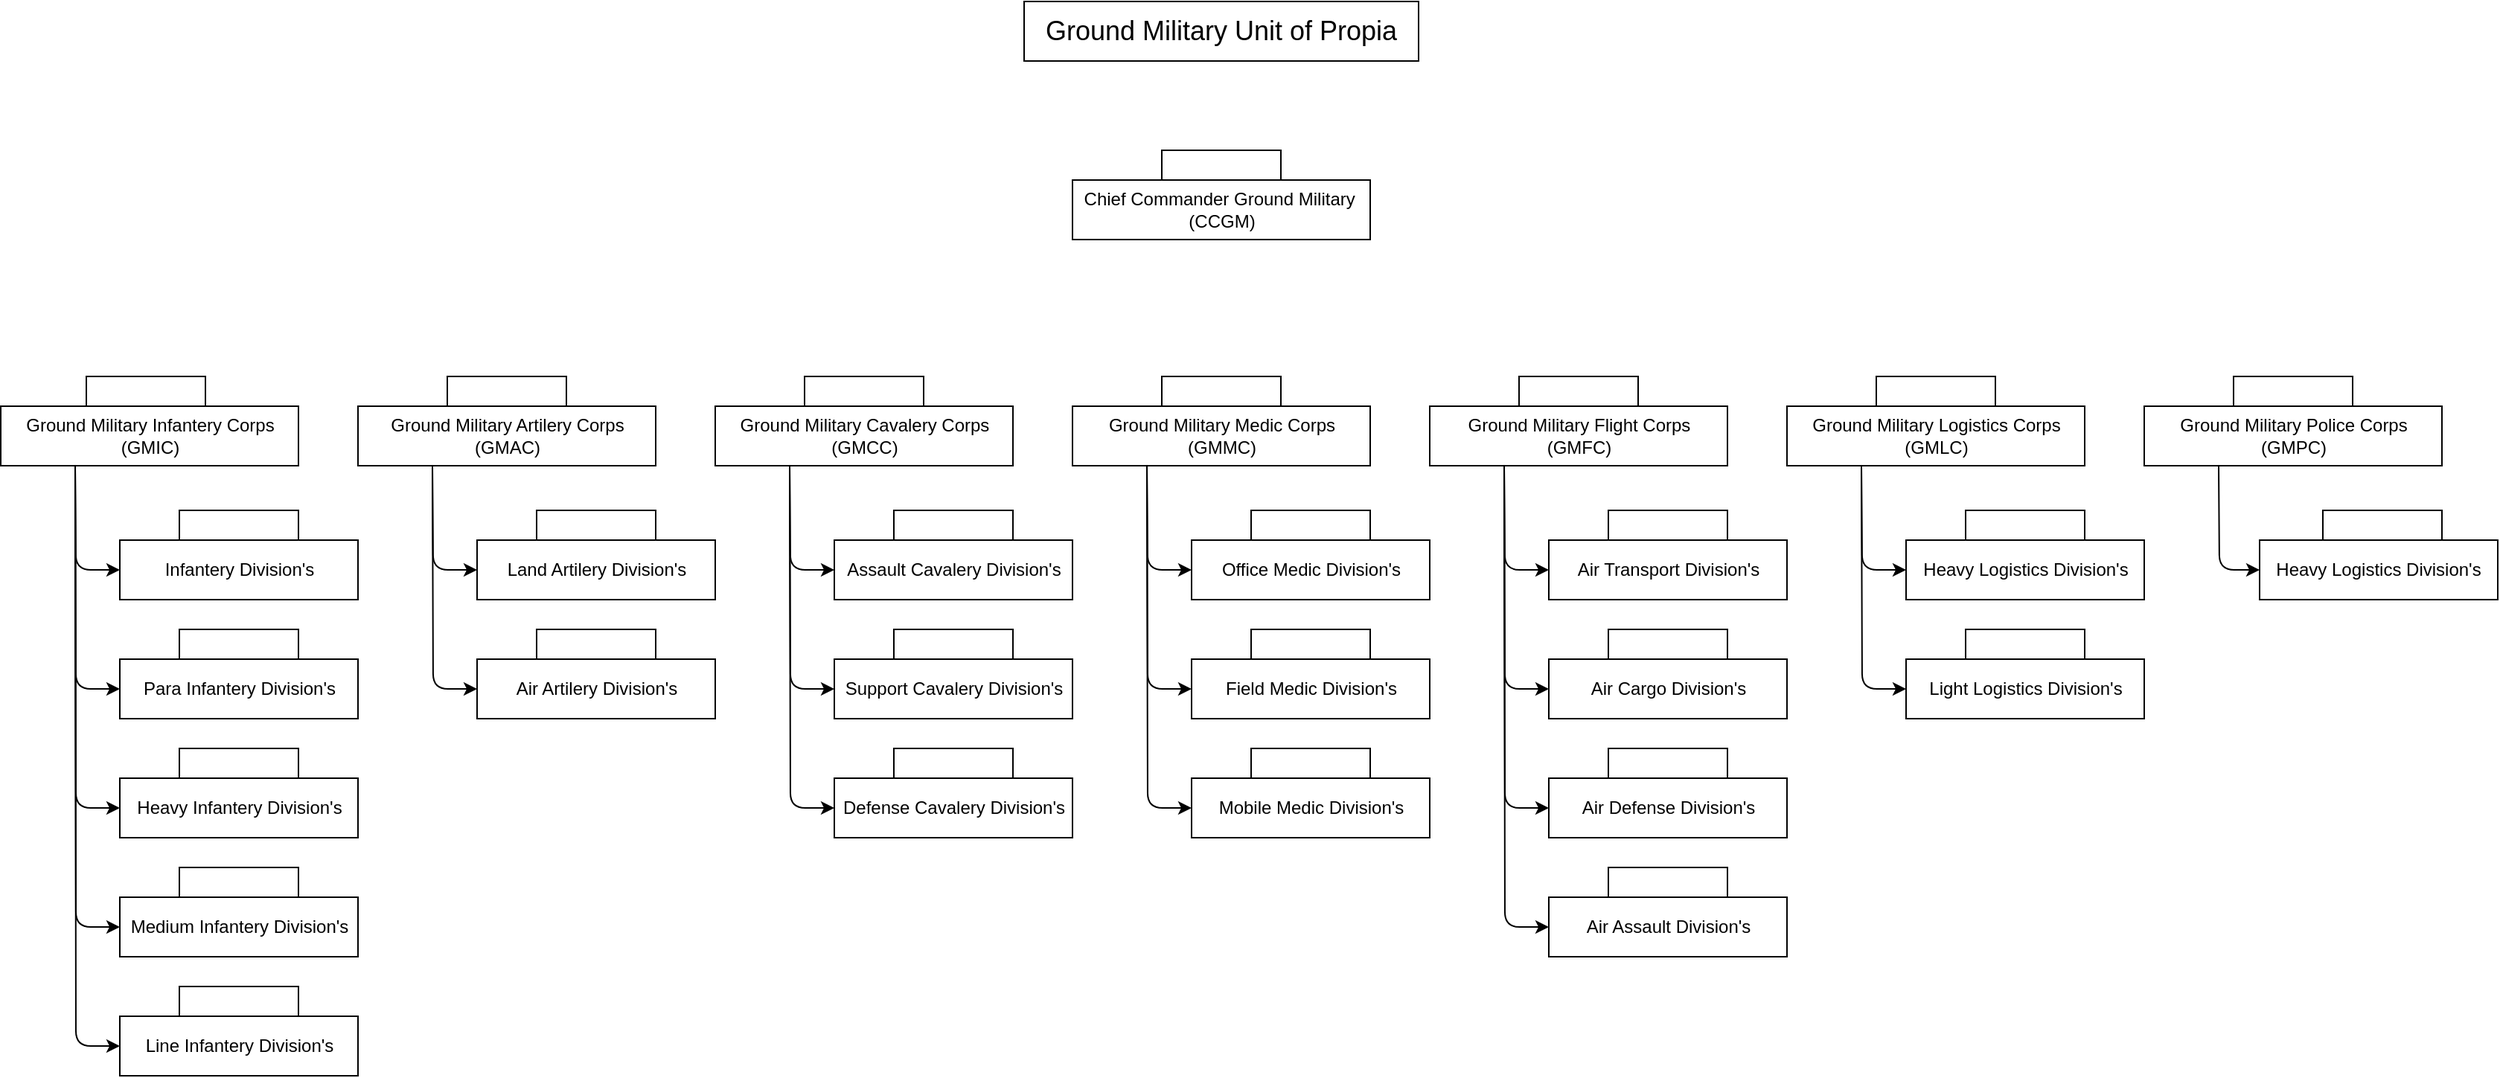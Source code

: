 <mxfile version="14.6.13" type="device"><diagram id="hd0t01-brpDn-bVLobMP" name="Page-1"><mxGraphModel dx="710" dy="420" grid="1" gridSize="10" guides="1" tooltips="1" connect="1" arrows="1" fold="1" page="1" pageScale="1" pageWidth="850" pageHeight="1100" math="0" shadow="0"><root><mxCell id="0"/><mxCell id="1" parent="0"/><mxCell id="4C-aOLq08_xFfEXQ0zSW-1" value="&lt;font style=&quot;font-size: 18px&quot;&gt;Ground Military Unit of Propia&lt;/font&gt;" style="rounded=0;whiteSpace=wrap;html=1;" parent="1" vertex="1"><mxGeometry x="699" y="40" width="265" height="40" as="geometry"/></mxCell><mxCell id="4C-aOLq08_xFfEXQ0zSW-2" value="Ground Military Infantery Corps&lt;br&gt;(GMIC)" style="rounded=0;whiteSpace=wrap;html=1;" parent="1" vertex="1"><mxGeometry x="11.5" y="312" width="200" height="40" as="geometry"/></mxCell><mxCell id="4C-aOLq08_xFfEXQ0zSW-4" value="Ground Military Artilery Corps&lt;br&gt;(GMAC)" style="rounded=0;whiteSpace=wrap;html=1;" parent="1" vertex="1"><mxGeometry x="251.5" y="312" width="200" height="40" as="geometry"/></mxCell><mxCell id="4C-aOLq08_xFfEXQ0zSW-5" value="Ground Military Cavalery Corps&lt;br&gt;(GMCC)" style="rounded=0;whiteSpace=wrap;html=1;" parent="1" vertex="1"><mxGeometry x="491.5" y="312" width="200" height="40" as="geometry"/></mxCell><mxCell id="4C-aOLq08_xFfEXQ0zSW-6" value="Ground Military Medic Corps&lt;br&gt;(GMMC)" style="rounded=0;whiteSpace=wrap;html=1;" parent="1" vertex="1"><mxGeometry x="731.5" y="312" width="200" height="40" as="geometry"/></mxCell><mxCell id="4C-aOLq08_xFfEXQ0zSW-7" value="Ground Military Police Corps&lt;br&gt;(GMPC)" style="rounded=0;whiteSpace=wrap;html=1;" parent="1" vertex="1"><mxGeometry x="1451.5" y="312" width="200" height="40" as="geometry"/></mxCell><mxCell id="4C-aOLq08_xFfEXQ0zSW-8" value="Ground Military Flight Corps&lt;br&gt;(GMFC)" style="rounded=0;whiteSpace=wrap;html=1;" parent="1" vertex="1"><mxGeometry x="971.5" y="312" width="200" height="40" as="geometry"/></mxCell><mxCell id="4C-aOLq08_xFfEXQ0zSW-9" value="Ground Military Logistics Corps&lt;br&gt;(GMLC)" style="rounded=0;whiteSpace=wrap;html=1;" parent="1" vertex="1"><mxGeometry x="1211.5" y="312" width="200" height="40" as="geometry"/></mxCell><mxCell id="mBeHLlhfHzC-_arHGiAu-1" value="Infantery Division's" style="rounded=0;whiteSpace=wrap;html=1;" parent="1" vertex="1"><mxGeometry x="91.5" y="402" width="160" height="40" as="geometry"/></mxCell><mxCell id="mBeHLlhfHzC-_arHGiAu-3" value="Heavy Infantery Division's" style="rounded=0;whiteSpace=wrap;html=1;" parent="1" vertex="1"><mxGeometry x="91.5" y="562" width="160" height="40" as="geometry"/></mxCell><mxCell id="mBeHLlhfHzC-_arHGiAu-4" value="Para Infantery Division's" style="rounded=0;whiteSpace=wrap;html=1;" parent="1" vertex="1"><mxGeometry x="91.5" y="482" width="160" height="40" as="geometry"/></mxCell><mxCell id="mBeHLlhfHzC-_arHGiAu-5" value="Medium Infantery Division's" style="rounded=0;whiteSpace=wrap;html=1;" parent="1" vertex="1"><mxGeometry x="91.5" y="642" width="160" height="40" as="geometry"/></mxCell><mxCell id="mBeHLlhfHzC-_arHGiAu-6" value="Line Infantery Division's" style="rounded=0;whiteSpace=wrap;html=1;" parent="1" vertex="1"><mxGeometry x="91.5" y="722" width="160" height="40" as="geometry"/></mxCell><mxCell id="mBeHLlhfHzC-_arHGiAu-15" value="" style="endArrow=classic;html=1;exitX=0.25;exitY=1;exitDx=0;exitDy=0;entryX=0;entryY=0.5;entryDx=0;entryDy=0;" parent="1" source="4C-aOLq08_xFfEXQ0zSW-2" target="mBeHLlhfHzC-_arHGiAu-6" edge="1"><mxGeometry width="50" height="50" relative="1" as="geometry"><mxPoint x="39" y="382" as="sourcePoint"/><mxPoint x="62" y="742" as="targetPoint"/><Array as="points"><mxPoint x="62" y="742"/></Array></mxGeometry></mxCell><mxCell id="mBeHLlhfHzC-_arHGiAu-16" value="" style="endArrow=classic;html=1;exitX=0.25;exitY=1;exitDx=0;exitDy=0;entryX=0;entryY=0.5;entryDx=0;entryDy=0;" parent="1" source="4C-aOLq08_xFfEXQ0zSW-2" target="mBeHLlhfHzC-_arHGiAu-5" edge="1"><mxGeometry width="50" height="50" relative="1" as="geometry"><mxPoint x="71.5" y="362" as="sourcePoint"/><mxPoint x="101.5" y="752" as="targetPoint"/><Array as="points"><mxPoint x="62" y="662"/></Array></mxGeometry></mxCell><mxCell id="mBeHLlhfHzC-_arHGiAu-17" value="" style="endArrow=classic;html=1;exitX=0.25;exitY=1;exitDx=0;exitDy=0;entryX=0;entryY=0.5;entryDx=0;entryDy=0;" parent="1" source="4C-aOLq08_xFfEXQ0zSW-2" target="mBeHLlhfHzC-_arHGiAu-3" edge="1"><mxGeometry width="50" height="50" relative="1" as="geometry"><mxPoint x="81.5" y="372" as="sourcePoint"/><mxPoint x="111.5" y="762" as="targetPoint"/><Array as="points"><mxPoint x="62" y="582"/></Array></mxGeometry></mxCell><mxCell id="mBeHLlhfHzC-_arHGiAu-18" value="" style="endArrow=classic;html=1;exitX=0.25;exitY=1;exitDx=0;exitDy=0;entryX=0;entryY=0.5;entryDx=0;entryDy=0;" parent="1" source="4C-aOLq08_xFfEXQ0zSW-2" target="mBeHLlhfHzC-_arHGiAu-4" edge="1"><mxGeometry width="50" height="50" relative="1" as="geometry"><mxPoint x="71.5" y="362" as="sourcePoint"/><mxPoint x="101.5" y="592" as="targetPoint"/><Array as="points"><mxPoint x="62" y="502"/></Array></mxGeometry></mxCell><mxCell id="mBeHLlhfHzC-_arHGiAu-19" value="" style="endArrow=classic;html=1;exitX=0.25;exitY=1;exitDx=0;exitDy=0;entryX=0;entryY=0.5;entryDx=0;entryDy=0;" parent="1" source="4C-aOLq08_xFfEXQ0zSW-2" target="mBeHLlhfHzC-_arHGiAu-1" edge="1"><mxGeometry width="50" height="50" relative="1" as="geometry"><mxPoint x="81.5" y="372" as="sourcePoint"/><mxPoint x="111.5" y="602" as="targetPoint"/><Array as="points"><mxPoint x="62" y="422"/></Array></mxGeometry></mxCell><mxCell id="mBeHLlhfHzC-_arHGiAu-20" value="Land Artilery Division's" style="rounded=0;whiteSpace=wrap;html=1;" parent="1" vertex="1"><mxGeometry x="331.5" y="402" width="160" height="40" as="geometry"/></mxCell><mxCell id="mBeHLlhfHzC-_arHGiAu-21" value="Air Artilery Division's" style="rounded=0;whiteSpace=wrap;html=1;" parent="1" vertex="1"><mxGeometry x="331.5" y="482" width="160" height="40" as="geometry"/></mxCell><mxCell id="mBeHLlhfHzC-_arHGiAu-22" value="" style="endArrow=classic;html=1;exitX=0.25;exitY=1;exitDx=0;exitDy=0;entryX=0;entryY=0.5;entryDx=0;entryDy=0;" parent="1" edge="1"><mxGeometry width="50" height="50" relative="1" as="geometry"><mxPoint x="301.5" y="352" as="sourcePoint"/><mxPoint x="331.5" y="502" as="targetPoint"/><Array as="points"><mxPoint x="302" y="502"/></Array></mxGeometry></mxCell><mxCell id="mBeHLlhfHzC-_arHGiAu-23" value="" style="endArrow=classic;html=1;exitX=0.25;exitY=1;exitDx=0;exitDy=0;entryX=0;entryY=0.5;entryDx=0;entryDy=0;" parent="1" edge="1"><mxGeometry width="50" height="50" relative="1" as="geometry"><mxPoint x="301.5" y="352" as="sourcePoint"/><mxPoint x="331.5" y="422" as="targetPoint"/><Array as="points"><mxPoint x="302" y="422"/></Array></mxGeometry></mxCell><mxCell id="mBeHLlhfHzC-_arHGiAu-24" value="Assault Cavalery Division's" style="rounded=0;whiteSpace=wrap;html=1;" parent="1" vertex="1"><mxGeometry x="571.5" y="402" width="160" height="40" as="geometry"/></mxCell><mxCell id="mBeHLlhfHzC-_arHGiAu-25" value="Defense Cavalery Division's" style="rounded=0;whiteSpace=wrap;html=1;" parent="1" vertex="1"><mxGeometry x="571.5" y="562" width="160" height="40" as="geometry"/></mxCell><mxCell id="mBeHLlhfHzC-_arHGiAu-26" value="Support Cavalery Division's" style="rounded=0;whiteSpace=wrap;html=1;" parent="1" vertex="1"><mxGeometry x="571.5" y="482" width="160" height="40" as="geometry"/></mxCell><mxCell id="mBeHLlhfHzC-_arHGiAu-27" value="" style="endArrow=classic;html=1;exitX=0.25;exitY=1;exitDx=0;exitDy=0;entryX=0;entryY=0.5;entryDx=0;entryDy=0;" parent="1" edge="1"><mxGeometry width="50" height="50" relative="1" as="geometry"><mxPoint x="541.5" y="352.0" as="sourcePoint"/><mxPoint x="571.5" y="582" as="targetPoint"/><Array as="points"><mxPoint x="542" y="582"/></Array></mxGeometry></mxCell><mxCell id="mBeHLlhfHzC-_arHGiAu-28" value="" style="endArrow=classic;html=1;exitX=0.25;exitY=1;exitDx=0;exitDy=0;entryX=0;entryY=0.5;entryDx=0;entryDy=0;" parent="1" edge="1"><mxGeometry width="50" height="50" relative="1" as="geometry"><mxPoint x="541.5" y="352.0" as="sourcePoint"/><mxPoint x="571.5" y="502" as="targetPoint"/><Array as="points"><mxPoint x="542" y="502"/></Array></mxGeometry></mxCell><mxCell id="mBeHLlhfHzC-_arHGiAu-29" value="" style="endArrow=classic;html=1;exitX=0.25;exitY=1;exitDx=0;exitDy=0;entryX=0;entryY=0.5;entryDx=0;entryDy=0;" parent="1" edge="1"><mxGeometry width="50" height="50" relative="1" as="geometry"><mxPoint x="541.5" y="352.0" as="sourcePoint"/><mxPoint x="571.5" y="422" as="targetPoint"/><Array as="points"><mxPoint x="542" y="422"/></Array></mxGeometry></mxCell><mxCell id="mBeHLlhfHzC-_arHGiAu-33" value="Office Medic Division's" style="rounded=0;whiteSpace=wrap;html=1;" parent="1" vertex="1"><mxGeometry x="811.5" y="402" width="160" height="40" as="geometry"/></mxCell><mxCell id="mBeHLlhfHzC-_arHGiAu-34" value="Mobile Medic Division's" style="rounded=0;whiteSpace=wrap;html=1;" parent="1" vertex="1"><mxGeometry x="811.5" y="562" width="160" height="40" as="geometry"/></mxCell><mxCell id="mBeHLlhfHzC-_arHGiAu-35" value="Field Medic Division's" style="rounded=0;whiteSpace=wrap;html=1;" parent="1" vertex="1"><mxGeometry x="811.5" y="482" width="160" height="40" as="geometry"/></mxCell><mxCell id="mBeHLlhfHzC-_arHGiAu-36" value="" style="endArrow=classic;html=1;exitX=0.25;exitY=1;exitDx=0;exitDy=0;entryX=0;entryY=0.5;entryDx=0;entryDy=0;" parent="1" edge="1"><mxGeometry width="50" height="50" relative="1" as="geometry"><mxPoint x="781.5" y="352.0" as="sourcePoint"/><mxPoint x="811.5" y="582" as="targetPoint"/><Array as="points"><mxPoint x="782" y="582"/></Array></mxGeometry></mxCell><mxCell id="mBeHLlhfHzC-_arHGiAu-37" value="" style="endArrow=classic;html=1;exitX=0.25;exitY=1;exitDx=0;exitDy=0;entryX=0;entryY=0.5;entryDx=0;entryDy=0;" parent="1" edge="1"><mxGeometry width="50" height="50" relative="1" as="geometry"><mxPoint x="781.5" y="352.0" as="sourcePoint"/><mxPoint x="811.5" y="502" as="targetPoint"/><Array as="points"><mxPoint x="782" y="502"/></Array></mxGeometry></mxCell><mxCell id="mBeHLlhfHzC-_arHGiAu-38" value="" style="endArrow=classic;html=1;exitX=0.25;exitY=1;exitDx=0;exitDy=0;entryX=0;entryY=0.5;entryDx=0;entryDy=0;" parent="1" edge="1"><mxGeometry width="50" height="50" relative="1" as="geometry"><mxPoint x="781.5" y="352.0" as="sourcePoint"/><mxPoint x="811.5" y="422" as="targetPoint"/><Array as="points"><mxPoint x="782" y="422"/></Array></mxGeometry></mxCell><mxCell id="mBeHLlhfHzC-_arHGiAu-39" value="Air Transport Division's" style="rounded=0;whiteSpace=wrap;html=1;" parent="1" vertex="1"><mxGeometry x="1051.5" y="402" width="160" height="40" as="geometry"/></mxCell><mxCell id="mBeHLlhfHzC-_arHGiAu-40" value="Air Defense Division's" style="rounded=0;whiteSpace=wrap;html=1;" parent="1" vertex="1"><mxGeometry x="1051.5" y="562" width="160" height="40" as="geometry"/></mxCell><mxCell id="mBeHLlhfHzC-_arHGiAu-41" value="Air Cargo Division's" style="rounded=0;whiteSpace=wrap;html=1;" parent="1" vertex="1"><mxGeometry x="1051.5" y="482" width="160" height="40" as="geometry"/></mxCell><mxCell id="mBeHLlhfHzC-_arHGiAu-42" value="Air Assault Division's" style="rounded=0;whiteSpace=wrap;html=1;" parent="1" vertex="1"><mxGeometry x="1051.5" y="642" width="160" height="40" as="geometry"/></mxCell><mxCell id="mBeHLlhfHzC-_arHGiAu-43" value="" style="endArrow=classic;html=1;exitX=0.25;exitY=1;exitDx=0;exitDy=0;entryX=0;entryY=0.5;entryDx=0;entryDy=0;" parent="1" target="mBeHLlhfHzC-_arHGiAu-42" edge="1"><mxGeometry width="50" height="50" relative="1" as="geometry"><mxPoint x="1021.5" y="352" as="sourcePoint"/><mxPoint x="1061.5" y="752" as="targetPoint"/><Array as="points"><mxPoint x="1022" y="662"/></Array></mxGeometry></mxCell><mxCell id="mBeHLlhfHzC-_arHGiAu-44" value="" style="endArrow=classic;html=1;exitX=0.25;exitY=1;exitDx=0;exitDy=0;entryX=0;entryY=0.5;entryDx=0;entryDy=0;" parent="1" target="mBeHLlhfHzC-_arHGiAu-40" edge="1"><mxGeometry width="50" height="50" relative="1" as="geometry"><mxPoint x="1021.5" y="352" as="sourcePoint"/><mxPoint x="1071.5" y="762" as="targetPoint"/><Array as="points"><mxPoint x="1022" y="582"/></Array></mxGeometry></mxCell><mxCell id="mBeHLlhfHzC-_arHGiAu-45" value="" style="endArrow=classic;html=1;exitX=0.25;exitY=1;exitDx=0;exitDy=0;entryX=0;entryY=0.5;entryDx=0;entryDy=0;" parent="1" target="mBeHLlhfHzC-_arHGiAu-41" edge="1"><mxGeometry width="50" height="50" relative="1" as="geometry"><mxPoint x="1021.5" y="352" as="sourcePoint"/><mxPoint x="1061.5" y="592" as="targetPoint"/><Array as="points"><mxPoint x="1022" y="502"/></Array></mxGeometry></mxCell><mxCell id="mBeHLlhfHzC-_arHGiAu-46" value="" style="endArrow=classic;html=1;exitX=0.25;exitY=1;exitDx=0;exitDy=0;entryX=0;entryY=0.5;entryDx=0;entryDy=0;" parent="1" target="mBeHLlhfHzC-_arHGiAu-39" edge="1"><mxGeometry width="50" height="50" relative="1" as="geometry"><mxPoint x="1021.5" y="352" as="sourcePoint"/><mxPoint x="1071.5" y="602" as="targetPoint"/><Array as="points"><mxPoint x="1022" y="422"/></Array></mxGeometry></mxCell><mxCell id="mBeHLlhfHzC-_arHGiAu-47" value="Heavy Logistics Division's" style="rounded=0;whiteSpace=wrap;html=1;" parent="1" vertex="1"><mxGeometry x="1291.5" y="402" width="160" height="40" as="geometry"/></mxCell><mxCell id="mBeHLlhfHzC-_arHGiAu-48" value="Light Logistics Division's" style="rounded=0;whiteSpace=wrap;html=1;" parent="1" vertex="1"><mxGeometry x="1291.5" y="482" width="160" height="40" as="geometry"/></mxCell><mxCell id="mBeHLlhfHzC-_arHGiAu-49" value="" style="endArrow=classic;html=1;exitX=0.25;exitY=1;exitDx=0;exitDy=0;entryX=0;entryY=0.5;entryDx=0;entryDy=0;" parent="1" target="mBeHLlhfHzC-_arHGiAu-48" edge="1"><mxGeometry width="50" height="50" relative="1" as="geometry"><mxPoint x="1261.5" y="352.0" as="sourcePoint"/><mxPoint x="1301.5" y="592" as="targetPoint"/><Array as="points"><mxPoint x="1262" y="502"/></Array></mxGeometry></mxCell><mxCell id="mBeHLlhfHzC-_arHGiAu-50" value="" style="endArrow=classic;html=1;exitX=0.25;exitY=1;exitDx=0;exitDy=0;entryX=0;entryY=0.5;entryDx=0;entryDy=0;" parent="1" target="mBeHLlhfHzC-_arHGiAu-47" edge="1"><mxGeometry width="50" height="50" relative="1" as="geometry"><mxPoint x="1261.5" y="352.0" as="sourcePoint"/><mxPoint x="1311.5" y="602" as="targetPoint"/><Array as="points"><mxPoint x="1262" y="422"/></Array></mxGeometry></mxCell><mxCell id="mBeHLlhfHzC-_arHGiAu-51" value="Heavy Logistics Division's" style="rounded=0;whiteSpace=wrap;html=1;" parent="1" vertex="1"><mxGeometry x="1529" y="402" width="160" height="40" as="geometry"/></mxCell><mxCell id="mBeHLlhfHzC-_arHGiAu-52" value="" style="endArrow=classic;html=1;entryX=0;entryY=0.5;entryDx=0;entryDy=0;exitX=0.25;exitY=1;exitDx=0;exitDy=0;" parent="1" source="4C-aOLq08_xFfEXQ0zSW-7" target="mBeHLlhfHzC-_arHGiAu-51" edge="1"><mxGeometry width="50" height="50" relative="1" as="geometry"><mxPoint x="1499" y="392" as="sourcePoint"/><mxPoint x="1539" y="602" as="targetPoint"/><Array as="points"><mxPoint x="1502" y="422"/></Array></mxGeometry></mxCell><mxCell id="aigCWcHSlXxpXJbEeLUu-1" value="" style="rounded=0;whiteSpace=wrap;html=1;" vertex="1" parent="1"><mxGeometry x="69" y="292" width="80" height="20" as="geometry"/></mxCell><mxCell id="aigCWcHSlXxpXJbEeLUu-5" value="" style="shape=image;verticalLabelPosition=bottom;labelBackgroundColor=#ffffff;verticalAlign=top;aspect=fixed;imageAspect=0;image=https://upload.wikimedia.org/wikipedia/commons/b/bf/A_Black_Star.png;" vertex="1" parent="1"><mxGeometry x="103.25" y="297" width="11.5" height="10" as="geometry"/></mxCell><mxCell id="aigCWcHSlXxpXJbEeLUu-6" value="" style="shape=image;verticalLabelPosition=bottom;labelBackgroundColor=#ffffff;verticalAlign=top;aspect=fixed;imageAspect=0;image=https://upload.wikimedia.org/wikipedia/commons/b/bf/A_Black_Star.png;" vertex="1" parent="1"><mxGeometry x="114.75" y="297" width="11.5" height="10" as="geometry"/></mxCell><mxCell id="aigCWcHSlXxpXJbEeLUu-7" value="" style="shape=image;verticalLabelPosition=bottom;labelBackgroundColor=#ffffff;verticalAlign=top;aspect=fixed;imageAspect=0;image=https://upload.wikimedia.org/wikipedia/commons/b/bf/A_Black_Star.png;" vertex="1" parent="1"><mxGeometry x="91.75" y="297" width="11.5" height="10" as="geometry"/></mxCell><mxCell id="aigCWcHSlXxpXJbEeLUu-8" value="" style="rounded=0;whiteSpace=wrap;html=1;" vertex="1" parent="1"><mxGeometry x="311.5" y="292" width="80" height="20" as="geometry"/></mxCell><mxCell id="aigCWcHSlXxpXJbEeLUu-9" value="" style="shape=image;verticalLabelPosition=bottom;labelBackgroundColor=#ffffff;verticalAlign=top;aspect=fixed;imageAspect=0;image=https://upload.wikimedia.org/wikipedia/commons/b/bf/A_Black_Star.png;" vertex="1" parent="1"><mxGeometry x="345.75" y="297" width="11.5" height="10" as="geometry"/></mxCell><mxCell id="aigCWcHSlXxpXJbEeLUu-10" value="" style="shape=image;verticalLabelPosition=bottom;labelBackgroundColor=#ffffff;verticalAlign=top;aspect=fixed;imageAspect=0;image=https://upload.wikimedia.org/wikipedia/commons/b/bf/A_Black_Star.png;" vertex="1" parent="1"><mxGeometry x="357.25" y="297" width="11.5" height="10" as="geometry"/></mxCell><mxCell id="aigCWcHSlXxpXJbEeLUu-11" value="" style="shape=image;verticalLabelPosition=bottom;labelBackgroundColor=#ffffff;verticalAlign=top;aspect=fixed;imageAspect=0;image=https://upload.wikimedia.org/wikipedia/commons/b/bf/A_Black_Star.png;" vertex="1" parent="1"><mxGeometry x="334.25" y="297" width="11.5" height="10" as="geometry"/></mxCell><mxCell id="aigCWcHSlXxpXJbEeLUu-12" value="" style="rounded=0;whiteSpace=wrap;html=1;" vertex="1" parent="1"><mxGeometry x="551.5" y="292" width="80" height="20" as="geometry"/></mxCell><mxCell id="aigCWcHSlXxpXJbEeLUu-13" value="" style="shape=image;verticalLabelPosition=bottom;labelBackgroundColor=#ffffff;verticalAlign=top;aspect=fixed;imageAspect=0;image=https://upload.wikimedia.org/wikipedia/commons/b/bf/A_Black_Star.png;" vertex="1" parent="1"><mxGeometry x="585.75" y="297" width="11.5" height="10" as="geometry"/></mxCell><mxCell id="aigCWcHSlXxpXJbEeLUu-14" value="" style="shape=image;verticalLabelPosition=bottom;labelBackgroundColor=#ffffff;verticalAlign=top;aspect=fixed;imageAspect=0;image=https://upload.wikimedia.org/wikipedia/commons/b/bf/A_Black_Star.png;" vertex="1" parent="1"><mxGeometry x="597.25" y="297" width="11.5" height="10" as="geometry"/></mxCell><mxCell id="aigCWcHSlXxpXJbEeLUu-15" value="" style="shape=image;verticalLabelPosition=bottom;labelBackgroundColor=#ffffff;verticalAlign=top;aspect=fixed;imageAspect=0;image=https://upload.wikimedia.org/wikipedia/commons/b/bf/A_Black_Star.png;" vertex="1" parent="1"><mxGeometry x="574.25" y="297" width="11.5" height="10" as="geometry"/></mxCell><mxCell id="aigCWcHSlXxpXJbEeLUu-20" value="" style="rounded=0;whiteSpace=wrap;html=1;" vertex="1" parent="1"><mxGeometry x="791.5" y="292" width="80" height="20" as="geometry"/></mxCell><mxCell id="aigCWcHSlXxpXJbEeLUu-21" value="" style="shape=image;verticalLabelPosition=bottom;labelBackgroundColor=#ffffff;verticalAlign=top;aspect=fixed;imageAspect=0;image=https://upload.wikimedia.org/wikipedia/commons/b/bf/A_Black_Star.png;" vertex="1" parent="1"><mxGeometry x="825.75" y="297" width="11.5" height="10" as="geometry"/></mxCell><mxCell id="aigCWcHSlXxpXJbEeLUu-22" value="" style="shape=image;verticalLabelPosition=bottom;labelBackgroundColor=#ffffff;verticalAlign=top;aspect=fixed;imageAspect=0;image=https://upload.wikimedia.org/wikipedia/commons/b/bf/A_Black_Star.png;" vertex="1" parent="1"><mxGeometry x="837.25" y="297" width="11.5" height="10" as="geometry"/></mxCell><mxCell id="aigCWcHSlXxpXJbEeLUu-23" value="" style="shape=image;verticalLabelPosition=bottom;labelBackgroundColor=#ffffff;verticalAlign=top;aspect=fixed;imageAspect=0;image=https://upload.wikimedia.org/wikipedia/commons/b/bf/A_Black_Star.png;" vertex="1" parent="1"><mxGeometry x="814.25" y="297" width="11.5" height="10" as="geometry"/></mxCell><mxCell id="aigCWcHSlXxpXJbEeLUu-28" value="" style="rounded=0;whiteSpace=wrap;html=1;" vertex="1" parent="1"><mxGeometry x="1031.5" y="292" width="80" height="20" as="geometry"/></mxCell><mxCell id="aigCWcHSlXxpXJbEeLUu-29" value="" style="shape=image;verticalLabelPosition=bottom;labelBackgroundColor=#ffffff;verticalAlign=top;aspect=fixed;imageAspect=0;image=https://upload.wikimedia.org/wikipedia/commons/b/bf/A_Black_Star.png;" vertex="1" parent="1"><mxGeometry x="1065.75" y="297" width="11.5" height="10" as="geometry"/></mxCell><mxCell id="aigCWcHSlXxpXJbEeLUu-30" value="" style="shape=image;verticalLabelPosition=bottom;labelBackgroundColor=#ffffff;verticalAlign=top;aspect=fixed;imageAspect=0;image=https://upload.wikimedia.org/wikipedia/commons/b/bf/A_Black_Star.png;" vertex="1" parent="1"><mxGeometry x="1077.25" y="297" width="11.5" height="10" as="geometry"/></mxCell><mxCell id="aigCWcHSlXxpXJbEeLUu-31" value="" style="shape=image;verticalLabelPosition=bottom;labelBackgroundColor=#ffffff;verticalAlign=top;aspect=fixed;imageAspect=0;image=https://upload.wikimedia.org/wikipedia/commons/b/bf/A_Black_Star.png;" vertex="1" parent="1"><mxGeometry x="1054.25" y="297" width="11.5" height="10" as="geometry"/></mxCell><mxCell id="aigCWcHSlXxpXJbEeLUu-32" value="" style="rounded=0;whiteSpace=wrap;html=1;" vertex="1" parent="1"><mxGeometry x="1271.5" y="292" width="80" height="20" as="geometry"/></mxCell><mxCell id="aigCWcHSlXxpXJbEeLUu-33" value="" style="shape=image;verticalLabelPosition=bottom;labelBackgroundColor=#ffffff;verticalAlign=top;aspect=fixed;imageAspect=0;image=https://upload.wikimedia.org/wikipedia/commons/b/bf/A_Black_Star.png;" vertex="1" parent="1"><mxGeometry x="1305.75" y="297" width="11.5" height="10" as="geometry"/></mxCell><mxCell id="aigCWcHSlXxpXJbEeLUu-34" value="" style="shape=image;verticalLabelPosition=bottom;labelBackgroundColor=#ffffff;verticalAlign=top;aspect=fixed;imageAspect=0;image=https://upload.wikimedia.org/wikipedia/commons/b/bf/A_Black_Star.png;" vertex="1" parent="1"><mxGeometry x="1317.25" y="297" width="11.5" height="10" as="geometry"/></mxCell><mxCell id="aigCWcHSlXxpXJbEeLUu-35" value="" style="shape=image;verticalLabelPosition=bottom;labelBackgroundColor=#ffffff;verticalAlign=top;aspect=fixed;imageAspect=0;image=https://upload.wikimedia.org/wikipedia/commons/b/bf/A_Black_Star.png;" vertex="1" parent="1"><mxGeometry x="1294.25" y="297" width="11.5" height="10" as="geometry"/></mxCell><mxCell id="aigCWcHSlXxpXJbEeLUu-36" value="" style="rounded=0;whiteSpace=wrap;html=1;" vertex="1" parent="1"><mxGeometry x="1511.5" y="292" width="80" height="20" as="geometry"/></mxCell><mxCell id="aigCWcHSlXxpXJbEeLUu-37" value="" style="shape=image;verticalLabelPosition=bottom;labelBackgroundColor=#ffffff;verticalAlign=top;aspect=fixed;imageAspect=0;image=https://upload.wikimedia.org/wikipedia/commons/b/bf/A_Black_Star.png;" vertex="1" parent="1"><mxGeometry x="1545.75" y="297" width="11.5" height="10" as="geometry"/></mxCell><mxCell id="aigCWcHSlXxpXJbEeLUu-38" value="" style="shape=image;verticalLabelPosition=bottom;labelBackgroundColor=#ffffff;verticalAlign=top;aspect=fixed;imageAspect=0;image=https://upload.wikimedia.org/wikipedia/commons/b/bf/A_Black_Star.png;" vertex="1" parent="1"><mxGeometry x="1557.25" y="297" width="11.5" height="10" as="geometry"/></mxCell><mxCell id="aigCWcHSlXxpXJbEeLUu-39" value="" style="shape=image;verticalLabelPosition=bottom;labelBackgroundColor=#ffffff;verticalAlign=top;aspect=fixed;imageAspect=0;image=https://upload.wikimedia.org/wikipedia/commons/b/bf/A_Black_Star.png;" vertex="1" parent="1"><mxGeometry x="1534.25" y="297" width="11.5" height="10" as="geometry"/></mxCell><mxCell id="aigCWcHSlXxpXJbEeLUu-40" value="Chief Commander Ground Military&amp;nbsp;&lt;br&gt;(CCGM)" style="rounded=0;whiteSpace=wrap;html=1;" vertex="1" parent="1"><mxGeometry x="731.5" y="160" width="200" height="40" as="geometry"/></mxCell><mxCell id="aigCWcHSlXxpXJbEeLUu-42" value="" style="rounded=0;whiteSpace=wrap;html=1;" vertex="1" parent="1"><mxGeometry x="791.5" y="140" width="80" height="20" as="geometry"/></mxCell><mxCell id="aigCWcHSlXxpXJbEeLUu-43" value="" style="shape=image;verticalLabelPosition=bottom;labelBackgroundColor=#ffffff;verticalAlign=top;aspect=fixed;imageAspect=0;image=https://upload.wikimedia.org/wikipedia/commons/b/bf/A_Black_Star.png;" vertex="1" parent="1"><mxGeometry x="820" y="145" width="11.5" height="10" as="geometry"/></mxCell><mxCell id="aigCWcHSlXxpXJbEeLUu-44" value="" style="shape=image;verticalLabelPosition=bottom;labelBackgroundColor=#ffffff;verticalAlign=top;aspect=fixed;imageAspect=0;image=https://upload.wikimedia.org/wikipedia/commons/b/bf/A_Black_Star.png;" vertex="1" parent="1"><mxGeometry x="831.5" y="145" width="11.5" height="10" as="geometry"/></mxCell><mxCell id="aigCWcHSlXxpXJbEeLUu-45" value="" style="shape=image;verticalLabelPosition=bottom;labelBackgroundColor=#ffffff;verticalAlign=top;aspect=fixed;imageAspect=0;image=https://upload.wikimedia.org/wikipedia/commons/b/bf/A_Black_Star.png;" vertex="1" parent="1"><mxGeometry x="808.5" y="145" width="11.5" height="10" as="geometry"/></mxCell><mxCell id="aigCWcHSlXxpXJbEeLUu-46" value="" style="shape=image;verticalLabelPosition=bottom;labelBackgroundColor=#ffffff;verticalAlign=top;aspect=fixed;imageAspect=0;image=https://upload.wikimedia.org/wikipedia/commons/b/bf/A_Black_Star.png;" vertex="1" parent="1"><mxGeometry x="843" y="145" width="11.5" height="10" as="geometry"/></mxCell><mxCell id="aigCWcHSlXxpXJbEeLUu-47" value="" style="rounded=0;whiteSpace=wrap;html=1;" vertex="1" parent="1"><mxGeometry x="611.5" y="382" width="80" height="20" as="geometry"/></mxCell><mxCell id="aigCWcHSlXxpXJbEeLUu-48" value="" style="shape=image;verticalLabelPosition=bottom;labelBackgroundColor=#ffffff;verticalAlign=top;aspect=fixed;imageAspect=0;image=https://upload.wikimedia.org/wikipedia/commons/b/bf/A_Black_Star.png;" vertex="1" parent="1"><mxGeometry x="651.5" y="387" width="11.5" height="10" as="geometry"/></mxCell><mxCell id="aigCWcHSlXxpXJbEeLUu-50" value="" style="shape=image;verticalLabelPosition=bottom;labelBackgroundColor=#ffffff;verticalAlign=top;aspect=fixed;imageAspect=0;image=https://upload.wikimedia.org/wikipedia/commons/b/bf/A_Black_Star.png;" vertex="1" parent="1"><mxGeometry x="640" y="387" width="11.5" height="10" as="geometry"/></mxCell><mxCell id="aigCWcHSlXxpXJbEeLUu-51" value="" style="rounded=0;whiteSpace=wrap;html=1;" vertex="1" parent="1"><mxGeometry x="611.5" y="462" width="80" height="20" as="geometry"/></mxCell><mxCell id="aigCWcHSlXxpXJbEeLUu-52" value="" style="shape=image;verticalLabelPosition=bottom;labelBackgroundColor=#ffffff;verticalAlign=top;aspect=fixed;imageAspect=0;image=https://upload.wikimedia.org/wikipedia/commons/b/bf/A_Black_Star.png;" vertex="1" parent="1"><mxGeometry x="651.5" y="467" width="11.5" height="10" as="geometry"/></mxCell><mxCell id="aigCWcHSlXxpXJbEeLUu-53" value="" style="shape=image;verticalLabelPosition=bottom;labelBackgroundColor=#ffffff;verticalAlign=top;aspect=fixed;imageAspect=0;image=https://upload.wikimedia.org/wikipedia/commons/b/bf/A_Black_Star.png;" vertex="1" parent="1"><mxGeometry x="640" y="467" width="11.5" height="10" as="geometry"/></mxCell><mxCell id="aigCWcHSlXxpXJbEeLUu-54" value="" style="rounded=0;whiteSpace=wrap;html=1;" vertex="1" parent="1"><mxGeometry x="611.5" y="542" width="80" height="20" as="geometry"/></mxCell><mxCell id="aigCWcHSlXxpXJbEeLUu-55" value="" style="shape=image;verticalLabelPosition=bottom;labelBackgroundColor=#ffffff;verticalAlign=top;aspect=fixed;imageAspect=0;image=https://upload.wikimedia.org/wikipedia/commons/b/bf/A_Black_Star.png;" vertex="1" parent="1"><mxGeometry x="651.5" y="547" width="11.5" height="10" as="geometry"/></mxCell><mxCell id="aigCWcHSlXxpXJbEeLUu-56" value="" style="shape=image;verticalLabelPosition=bottom;labelBackgroundColor=#ffffff;verticalAlign=top;aspect=fixed;imageAspect=0;image=https://upload.wikimedia.org/wikipedia/commons/b/bf/A_Black_Star.png;" vertex="1" parent="1"><mxGeometry x="640" y="547" width="11.5" height="10" as="geometry"/></mxCell><mxCell id="aigCWcHSlXxpXJbEeLUu-57" value="" style="rounded=0;whiteSpace=wrap;html=1;" vertex="1" parent="1"><mxGeometry x="851.5" y="382" width="80" height="20" as="geometry"/></mxCell><mxCell id="aigCWcHSlXxpXJbEeLUu-58" value="" style="shape=image;verticalLabelPosition=bottom;labelBackgroundColor=#ffffff;verticalAlign=top;aspect=fixed;imageAspect=0;image=https://upload.wikimedia.org/wikipedia/commons/b/bf/A_Black_Star.png;" vertex="1" parent="1"><mxGeometry x="891.5" y="387" width="11.5" height="10" as="geometry"/></mxCell><mxCell id="aigCWcHSlXxpXJbEeLUu-59" value="" style="shape=image;verticalLabelPosition=bottom;labelBackgroundColor=#ffffff;verticalAlign=top;aspect=fixed;imageAspect=0;image=https://upload.wikimedia.org/wikipedia/commons/b/bf/A_Black_Star.png;" vertex="1" parent="1"><mxGeometry x="880" y="387" width="11.5" height="10" as="geometry"/></mxCell><mxCell id="aigCWcHSlXxpXJbEeLUu-60" value="" style="rounded=0;whiteSpace=wrap;html=1;" vertex="1" parent="1"><mxGeometry x="851.5" y="462" width="80" height="20" as="geometry"/></mxCell><mxCell id="aigCWcHSlXxpXJbEeLUu-61" value="" style="shape=image;verticalLabelPosition=bottom;labelBackgroundColor=#ffffff;verticalAlign=top;aspect=fixed;imageAspect=0;image=https://upload.wikimedia.org/wikipedia/commons/b/bf/A_Black_Star.png;" vertex="1" parent="1"><mxGeometry x="891.5" y="467" width="11.5" height="10" as="geometry"/></mxCell><mxCell id="aigCWcHSlXxpXJbEeLUu-62" value="" style="shape=image;verticalLabelPosition=bottom;labelBackgroundColor=#ffffff;verticalAlign=top;aspect=fixed;imageAspect=0;image=https://upload.wikimedia.org/wikipedia/commons/b/bf/A_Black_Star.png;" vertex="1" parent="1"><mxGeometry x="880" y="467" width="11.5" height="10" as="geometry"/></mxCell><mxCell id="aigCWcHSlXxpXJbEeLUu-63" value="" style="rounded=0;whiteSpace=wrap;html=1;" vertex="1" parent="1"><mxGeometry x="851.5" y="542" width="80" height="20" as="geometry"/></mxCell><mxCell id="aigCWcHSlXxpXJbEeLUu-64" value="" style="shape=image;verticalLabelPosition=bottom;labelBackgroundColor=#ffffff;verticalAlign=top;aspect=fixed;imageAspect=0;image=https://upload.wikimedia.org/wikipedia/commons/b/bf/A_Black_Star.png;" vertex="1" parent="1"><mxGeometry x="891.5" y="547" width="11.5" height="10" as="geometry"/></mxCell><mxCell id="aigCWcHSlXxpXJbEeLUu-65" value="" style="shape=image;verticalLabelPosition=bottom;labelBackgroundColor=#ffffff;verticalAlign=top;aspect=fixed;imageAspect=0;image=https://upload.wikimedia.org/wikipedia/commons/b/bf/A_Black_Star.png;" vertex="1" parent="1"><mxGeometry x="880" y="547" width="11.5" height="10" as="geometry"/></mxCell><mxCell id="aigCWcHSlXxpXJbEeLUu-66" value="" style="rounded=0;whiteSpace=wrap;html=1;" vertex="1" parent="1"><mxGeometry x="1091.5" y="382" width="80" height="20" as="geometry"/></mxCell><mxCell id="aigCWcHSlXxpXJbEeLUu-67" value="" style="shape=image;verticalLabelPosition=bottom;labelBackgroundColor=#ffffff;verticalAlign=top;aspect=fixed;imageAspect=0;image=https://upload.wikimedia.org/wikipedia/commons/b/bf/A_Black_Star.png;" vertex="1" parent="1"><mxGeometry x="1131.5" y="387" width="11.5" height="10" as="geometry"/></mxCell><mxCell id="aigCWcHSlXxpXJbEeLUu-68" value="" style="shape=image;verticalLabelPosition=bottom;labelBackgroundColor=#ffffff;verticalAlign=top;aspect=fixed;imageAspect=0;image=https://upload.wikimedia.org/wikipedia/commons/b/bf/A_Black_Star.png;" vertex="1" parent="1"><mxGeometry x="1120" y="387" width="11.5" height="10" as="geometry"/></mxCell><mxCell id="aigCWcHSlXxpXJbEeLUu-69" value="" style="rounded=0;whiteSpace=wrap;html=1;" vertex="1" parent="1"><mxGeometry x="1091.5" y="462" width="80" height="20" as="geometry"/></mxCell><mxCell id="aigCWcHSlXxpXJbEeLUu-70" value="" style="shape=image;verticalLabelPosition=bottom;labelBackgroundColor=#ffffff;verticalAlign=top;aspect=fixed;imageAspect=0;image=https://upload.wikimedia.org/wikipedia/commons/b/bf/A_Black_Star.png;" vertex="1" parent="1"><mxGeometry x="1131.5" y="467" width="11.5" height="10" as="geometry"/></mxCell><mxCell id="aigCWcHSlXxpXJbEeLUu-71" value="" style="shape=image;verticalLabelPosition=bottom;labelBackgroundColor=#ffffff;verticalAlign=top;aspect=fixed;imageAspect=0;image=https://upload.wikimedia.org/wikipedia/commons/b/bf/A_Black_Star.png;" vertex="1" parent="1"><mxGeometry x="1120" y="467" width="11.5" height="10" as="geometry"/></mxCell><mxCell id="aigCWcHSlXxpXJbEeLUu-72" value="" style="rounded=0;whiteSpace=wrap;html=1;" vertex="1" parent="1"><mxGeometry x="1091.5" y="542" width="80" height="20" as="geometry"/></mxCell><mxCell id="aigCWcHSlXxpXJbEeLUu-73" value="" style="shape=image;verticalLabelPosition=bottom;labelBackgroundColor=#ffffff;verticalAlign=top;aspect=fixed;imageAspect=0;image=https://upload.wikimedia.org/wikipedia/commons/b/bf/A_Black_Star.png;" vertex="1" parent="1"><mxGeometry x="1131.5" y="547" width="11.5" height="10" as="geometry"/></mxCell><mxCell id="aigCWcHSlXxpXJbEeLUu-74" value="" style="shape=image;verticalLabelPosition=bottom;labelBackgroundColor=#ffffff;verticalAlign=top;aspect=fixed;imageAspect=0;image=https://upload.wikimedia.org/wikipedia/commons/b/bf/A_Black_Star.png;" vertex="1" parent="1"><mxGeometry x="1120" y="547" width="11.5" height="10" as="geometry"/></mxCell><mxCell id="aigCWcHSlXxpXJbEeLUu-75" value="" style="rounded=0;whiteSpace=wrap;html=1;" vertex="1" parent="1"><mxGeometry x="1091.5" y="622" width="80" height="20" as="geometry"/></mxCell><mxCell id="aigCWcHSlXxpXJbEeLUu-76" value="" style="shape=image;verticalLabelPosition=bottom;labelBackgroundColor=#ffffff;verticalAlign=top;aspect=fixed;imageAspect=0;image=https://upload.wikimedia.org/wikipedia/commons/b/bf/A_Black_Star.png;" vertex="1" parent="1"><mxGeometry x="1131.5" y="627" width="11.5" height="10" as="geometry"/></mxCell><mxCell id="aigCWcHSlXxpXJbEeLUu-77" value="" style="shape=image;verticalLabelPosition=bottom;labelBackgroundColor=#ffffff;verticalAlign=top;aspect=fixed;imageAspect=0;image=https://upload.wikimedia.org/wikipedia/commons/b/bf/A_Black_Star.png;" vertex="1" parent="1"><mxGeometry x="1120" y="627" width="11.5" height="10" as="geometry"/></mxCell><mxCell id="aigCWcHSlXxpXJbEeLUu-78" value="" style="rounded=0;whiteSpace=wrap;html=1;" vertex="1" parent="1"><mxGeometry x="371.5" y="382" width="80" height="20" as="geometry"/></mxCell><mxCell id="aigCWcHSlXxpXJbEeLUu-79" value="" style="shape=image;verticalLabelPosition=bottom;labelBackgroundColor=#ffffff;verticalAlign=top;aspect=fixed;imageAspect=0;image=https://upload.wikimedia.org/wikipedia/commons/b/bf/A_Black_Star.png;" vertex="1" parent="1"><mxGeometry x="411.5" y="387" width="11.5" height="10" as="geometry"/></mxCell><mxCell id="aigCWcHSlXxpXJbEeLUu-80" value="" style="shape=image;verticalLabelPosition=bottom;labelBackgroundColor=#ffffff;verticalAlign=top;aspect=fixed;imageAspect=0;image=https://upload.wikimedia.org/wikipedia/commons/b/bf/A_Black_Star.png;" vertex="1" parent="1"><mxGeometry x="400" y="387" width="11.5" height="10" as="geometry"/></mxCell><mxCell id="aigCWcHSlXxpXJbEeLUu-81" value="" style="rounded=0;whiteSpace=wrap;html=1;" vertex="1" parent="1"><mxGeometry x="371.5" y="462" width="80" height="20" as="geometry"/></mxCell><mxCell id="aigCWcHSlXxpXJbEeLUu-82" value="" style="shape=image;verticalLabelPosition=bottom;labelBackgroundColor=#ffffff;verticalAlign=top;aspect=fixed;imageAspect=0;image=https://upload.wikimedia.org/wikipedia/commons/b/bf/A_Black_Star.png;" vertex="1" parent="1"><mxGeometry x="411.5" y="467" width="11.5" height="10" as="geometry"/></mxCell><mxCell id="aigCWcHSlXxpXJbEeLUu-83" value="" style="shape=image;verticalLabelPosition=bottom;labelBackgroundColor=#ffffff;verticalAlign=top;aspect=fixed;imageAspect=0;image=https://upload.wikimedia.org/wikipedia/commons/b/bf/A_Black_Star.png;" vertex="1" parent="1"><mxGeometry x="400" y="467" width="11.5" height="10" as="geometry"/></mxCell><mxCell id="aigCWcHSlXxpXJbEeLUu-84" value="" style="rounded=0;whiteSpace=wrap;html=1;" vertex="1" parent="1"><mxGeometry x="131.5" y="382" width="80" height="20" as="geometry"/></mxCell><mxCell id="aigCWcHSlXxpXJbEeLUu-85" value="" style="shape=image;verticalLabelPosition=bottom;labelBackgroundColor=#ffffff;verticalAlign=top;aspect=fixed;imageAspect=0;image=https://upload.wikimedia.org/wikipedia/commons/b/bf/A_Black_Star.png;" vertex="1" parent="1"><mxGeometry x="171.5" y="387" width="11.5" height="10" as="geometry"/></mxCell><mxCell id="aigCWcHSlXxpXJbEeLUu-86" value="" style="shape=image;verticalLabelPosition=bottom;labelBackgroundColor=#ffffff;verticalAlign=top;aspect=fixed;imageAspect=0;image=https://upload.wikimedia.org/wikipedia/commons/b/bf/A_Black_Star.png;" vertex="1" parent="1"><mxGeometry x="160" y="387" width="11.5" height="10" as="geometry"/></mxCell><mxCell id="aigCWcHSlXxpXJbEeLUu-87" value="" style="rounded=0;whiteSpace=wrap;html=1;" vertex="1" parent="1"><mxGeometry x="131.5" y="462" width="80" height="20" as="geometry"/></mxCell><mxCell id="aigCWcHSlXxpXJbEeLUu-88" value="" style="shape=image;verticalLabelPosition=bottom;labelBackgroundColor=#ffffff;verticalAlign=top;aspect=fixed;imageAspect=0;image=https://upload.wikimedia.org/wikipedia/commons/b/bf/A_Black_Star.png;" vertex="1" parent="1"><mxGeometry x="171.5" y="467" width="11.5" height="10" as="geometry"/></mxCell><mxCell id="aigCWcHSlXxpXJbEeLUu-89" value="" style="shape=image;verticalLabelPosition=bottom;labelBackgroundColor=#ffffff;verticalAlign=top;aspect=fixed;imageAspect=0;image=https://upload.wikimedia.org/wikipedia/commons/b/bf/A_Black_Star.png;" vertex="1" parent="1"><mxGeometry x="160" y="467" width="11.5" height="10" as="geometry"/></mxCell><mxCell id="aigCWcHSlXxpXJbEeLUu-93" value="" style="rounded=0;whiteSpace=wrap;html=1;" vertex="1" parent="1"><mxGeometry x="131.5" y="542" width="80" height="20" as="geometry"/></mxCell><mxCell id="aigCWcHSlXxpXJbEeLUu-94" value="" style="shape=image;verticalLabelPosition=bottom;labelBackgroundColor=#ffffff;verticalAlign=top;aspect=fixed;imageAspect=0;image=https://upload.wikimedia.org/wikipedia/commons/b/bf/A_Black_Star.png;" vertex="1" parent="1"><mxGeometry x="171.5" y="547" width="11.5" height="10" as="geometry"/></mxCell><mxCell id="aigCWcHSlXxpXJbEeLUu-95" value="" style="shape=image;verticalLabelPosition=bottom;labelBackgroundColor=#ffffff;verticalAlign=top;aspect=fixed;imageAspect=0;image=https://upload.wikimedia.org/wikipedia/commons/b/bf/A_Black_Star.png;" vertex="1" parent="1"><mxGeometry x="160" y="547" width="11.5" height="10" as="geometry"/></mxCell><mxCell id="aigCWcHSlXxpXJbEeLUu-96" value="" style="rounded=0;whiteSpace=wrap;html=1;" vertex="1" parent="1"><mxGeometry x="131.5" y="622" width="80" height="20" as="geometry"/></mxCell><mxCell id="aigCWcHSlXxpXJbEeLUu-97" value="" style="shape=image;verticalLabelPosition=bottom;labelBackgroundColor=#ffffff;verticalAlign=top;aspect=fixed;imageAspect=0;image=https://upload.wikimedia.org/wikipedia/commons/b/bf/A_Black_Star.png;" vertex="1" parent="1"><mxGeometry x="171.5" y="627" width="11.5" height="10" as="geometry"/></mxCell><mxCell id="aigCWcHSlXxpXJbEeLUu-98" value="" style="shape=image;verticalLabelPosition=bottom;labelBackgroundColor=#ffffff;verticalAlign=top;aspect=fixed;imageAspect=0;image=https://upload.wikimedia.org/wikipedia/commons/b/bf/A_Black_Star.png;" vertex="1" parent="1"><mxGeometry x="160" y="627" width="11.5" height="10" as="geometry"/></mxCell><mxCell id="aigCWcHSlXxpXJbEeLUu-99" value="" style="rounded=0;whiteSpace=wrap;html=1;" vertex="1" parent="1"><mxGeometry x="131.5" y="702" width="80" height="20" as="geometry"/></mxCell><mxCell id="aigCWcHSlXxpXJbEeLUu-100" value="" style="shape=image;verticalLabelPosition=bottom;labelBackgroundColor=#ffffff;verticalAlign=top;aspect=fixed;imageAspect=0;image=https://upload.wikimedia.org/wikipedia/commons/b/bf/A_Black_Star.png;" vertex="1" parent="1"><mxGeometry x="171.5" y="707" width="11.5" height="10" as="geometry"/></mxCell><mxCell id="aigCWcHSlXxpXJbEeLUu-101" value="" style="shape=image;verticalLabelPosition=bottom;labelBackgroundColor=#ffffff;verticalAlign=top;aspect=fixed;imageAspect=0;image=https://upload.wikimedia.org/wikipedia/commons/b/bf/A_Black_Star.png;" vertex="1" parent="1"><mxGeometry x="160" y="707" width="11.5" height="10" as="geometry"/></mxCell><mxCell id="aigCWcHSlXxpXJbEeLUu-102" value="" style="rounded=0;whiteSpace=wrap;html=1;" vertex="1" parent="1"><mxGeometry x="1331.5" y="382" width="80" height="20" as="geometry"/></mxCell><mxCell id="aigCWcHSlXxpXJbEeLUu-103" value="" style="shape=image;verticalLabelPosition=bottom;labelBackgroundColor=#ffffff;verticalAlign=top;aspect=fixed;imageAspect=0;image=https://upload.wikimedia.org/wikipedia/commons/b/bf/A_Black_Star.png;" vertex="1" parent="1"><mxGeometry x="1371.5" y="387" width="11.5" height="10" as="geometry"/></mxCell><mxCell id="aigCWcHSlXxpXJbEeLUu-104" value="" style="shape=image;verticalLabelPosition=bottom;labelBackgroundColor=#ffffff;verticalAlign=top;aspect=fixed;imageAspect=0;image=https://upload.wikimedia.org/wikipedia/commons/b/bf/A_Black_Star.png;" vertex="1" parent="1"><mxGeometry x="1360" y="387" width="11.5" height="10" as="geometry"/></mxCell><mxCell id="aigCWcHSlXxpXJbEeLUu-105" value="" style="rounded=0;whiteSpace=wrap;html=1;" vertex="1" parent="1"><mxGeometry x="1331.5" y="462" width="80" height="20" as="geometry"/></mxCell><mxCell id="aigCWcHSlXxpXJbEeLUu-106" value="" style="shape=image;verticalLabelPosition=bottom;labelBackgroundColor=#ffffff;verticalAlign=top;aspect=fixed;imageAspect=0;image=https://upload.wikimedia.org/wikipedia/commons/b/bf/A_Black_Star.png;" vertex="1" parent="1"><mxGeometry x="1371.5" y="467" width="11.5" height="10" as="geometry"/></mxCell><mxCell id="aigCWcHSlXxpXJbEeLUu-107" value="" style="shape=image;verticalLabelPosition=bottom;labelBackgroundColor=#ffffff;verticalAlign=top;aspect=fixed;imageAspect=0;image=https://upload.wikimedia.org/wikipedia/commons/b/bf/A_Black_Star.png;" vertex="1" parent="1"><mxGeometry x="1360" y="467" width="11.5" height="10" as="geometry"/></mxCell><mxCell id="aigCWcHSlXxpXJbEeLUu-108" value="" style="rounded=0;whiteSpace=wrap;html=1;" vertex="1" parent="1"><mxGeometry x="1571.5" y="382" width="80" height="20" as="geometry"/></mxCell><mxCell id="aigCWcHSlXxpXJbEeLUu-109" value="" style="shape=image;verticalLabelPosition=bottom;labelBackgroundColor=#ffffff;verticalAlign=top;aspect=fixed;imageAspect=0;image=https://upload.wikimedia.org/wikipedia/commons/b/bf/A_Black_Star.png;" vertex="1" parent="1"><mxGeometry x="1611.5" y="387" width="11.5" height="10" as="geometry"/></mxCell><mxCell id="aigCWcHSlXxpXJbEeLUu-110" value="" style="shape=image;verticalLabelPosition=bottom;labelBackgroundColor=#ffffff;verticalAlign=top;aspect=fixed;imageAspect=0;image=https://upload.wikimedia.org/wikipedia/commons/b/bf/A_Black_Star.png;" vertex="1" parent="1"><mxGeometry x="1600" y="387" width="11.5" height="10" as="geometry"/></mxCell></root></mxGraphModel></diagram></mxfile>